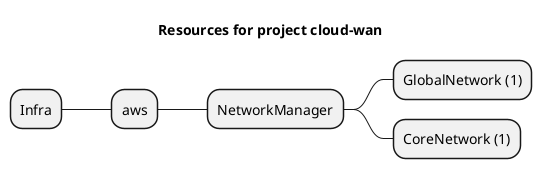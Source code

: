 @startmindmap
title Resources for project cloud-wan
skinparam monochrome true
+ Infra
++ aws
+++ NetworkManager
++++ GlobalNetwork (1)
++++ CoreNetwork (1)
@endmindmap